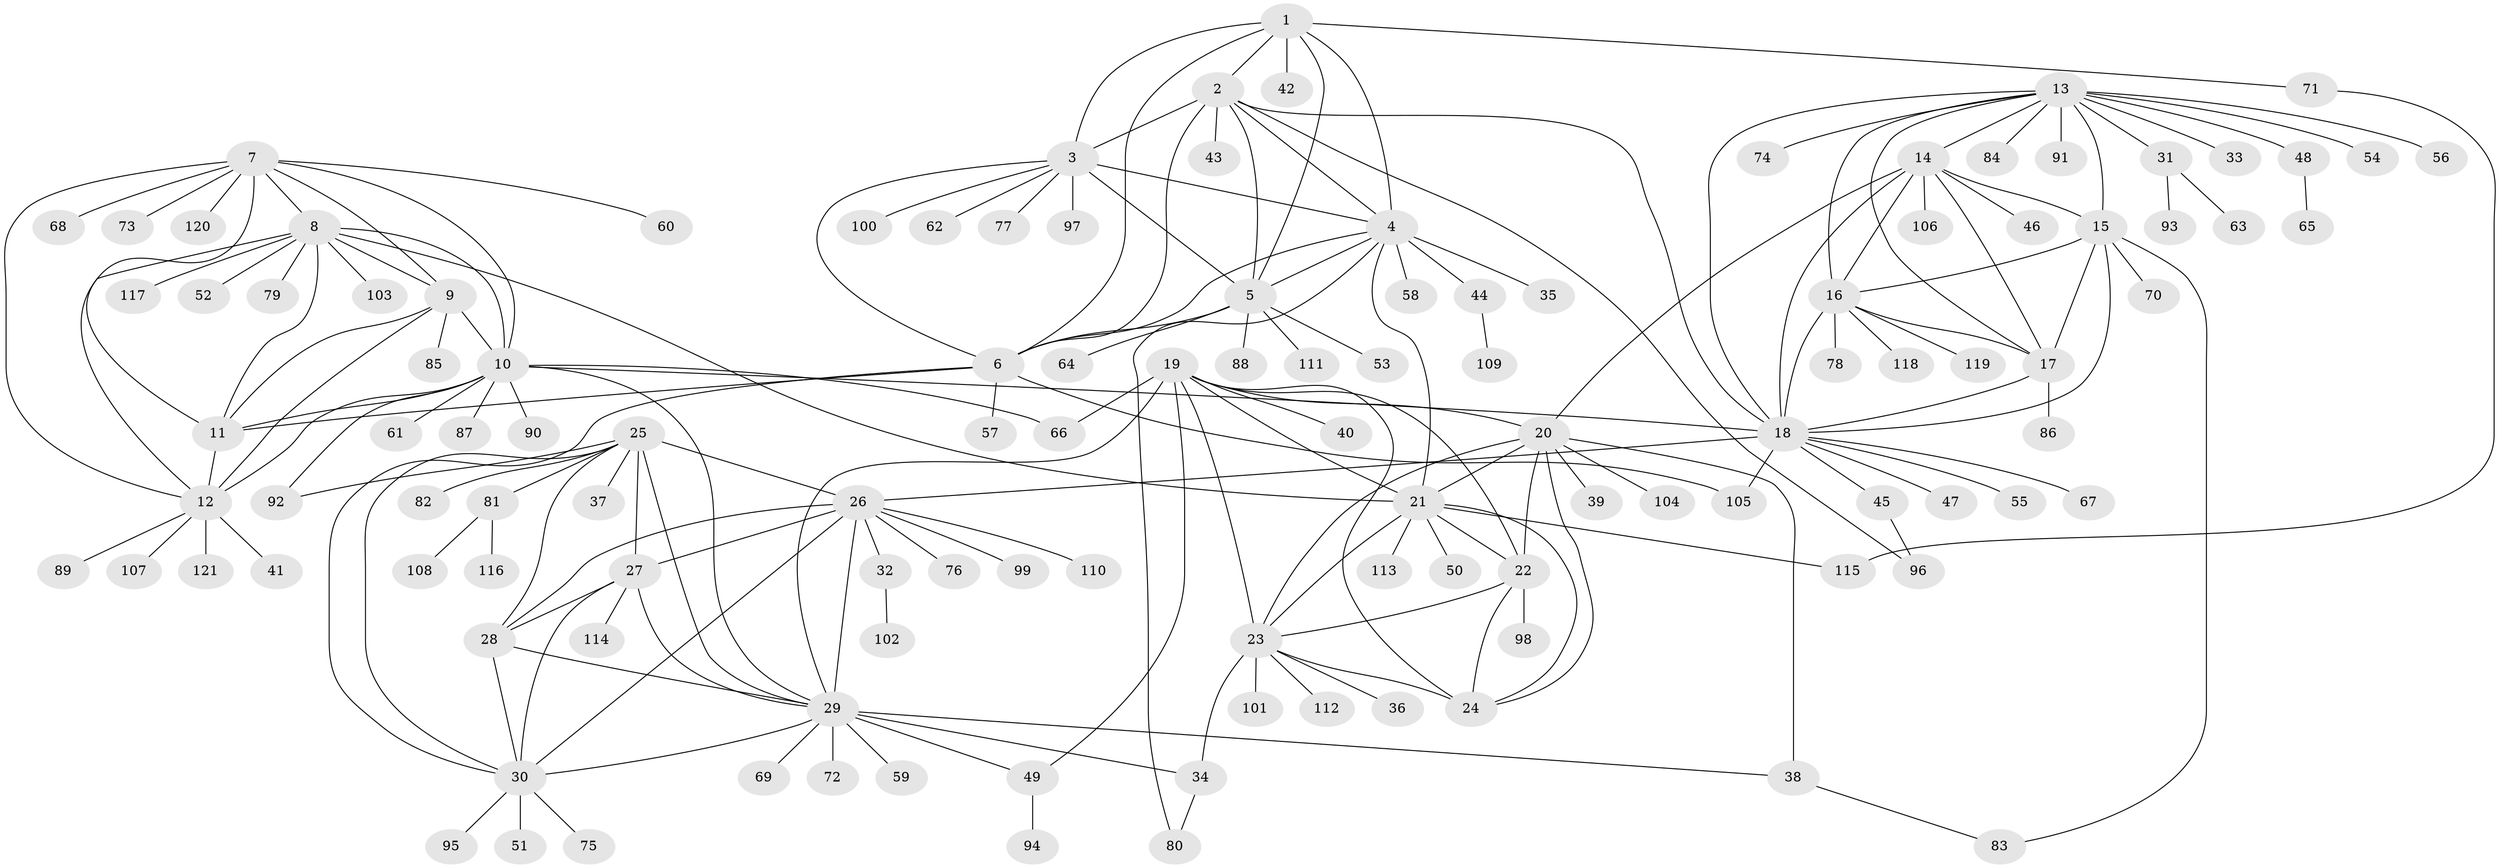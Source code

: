 // Generated by graph-tools (version 1.1) at 2025/55/03/09/25 04:55:55]
// undirected, 121 vertices, 186 edges
graph export_dot {
graph [start="1"]
  node [color=gray90,style=filled];
  1;
  2;
  3;
  4;
  5;
  6;
  7;
  8;
  9;
  10;
  11;
  12;
  13;
  14;
  15;
  16;
  17;
  18;
  19;
  20;
  21;
  22;
  23;
  24;
  25;
  26;
  27;
  28;
  29;
  30;
  31;
  32;
  33;
  34;
  35;
  36;
  37;
  38;
  39;
  40;
  41;
  42;
  43;
  44;
  45;
  46;
  47;
  48;
  49;
  50;
  51;
  52;
  53;
  54;
  55;
  56;
  57;
  58;
  59;
  60;
  61;
  62;
  63;
  64;
  65;
  66;
  67;
  68;
  69;
  70;
  71;
  72;
  73;
  74;
  75;
  76;
  77;
  78;
  79;
  80;
  81;
  82;
  83;
  84;
  85;
  86;
  87;
  88;
  89;
  90;
  91;
  92;
  93;
  94;
  95;
  96;
  97;
  98;
  99;
  100;
  101;
  102;
  103;
  104;
  105;
  106;
  107;
  108;
  109;
  110;
  111;
  112;
  113;
  114;
  115;
  116;
  117;
  118;
  119;
  120;
  121;
  1 -- 2;
  1 -- 3;
  1 -- 4;
  1 -- 5;
  1 -- 6;
  1 -- 42;
  1 -- 71;
  2 -- 3;
  2 -- 4;
  2 -- 5;
  2 -- 6;
  2 -- 18;
  2 -- 43;
  2 -- 96;
  3 -- 4;
  3 -- 5;
  3 -- 6;
  3 -- 62;
  3 -- 77;
  3 -- 97;
  3 -- 100;
  4 -- 5;
  4 -- 6;
  4 -- 21;
  4 -- 35;
  4 -- 44;
  4 -- 58;
  4 -- 80;
  5 -- 6;
  5 -- 53;
  5 -- 64;
  5 -- 88;
  5 -- 111;
  6 -- 11;
  6 -- 30;
  6 -- 57;
  6 -- 105;
  7 -- 8;
  7 -- 9;
  7 -- 10;
  7 -- 11;
  7 -- 12;
  7 -- 60;
  7 -- 68;
  7 -- 73;
  7 -- 120;
  8 -- 9;
  8 -- 10;
  8 -- 11;
  8 -- 12;
  8 -- 21;
  8 -- 52;
  8 -- 79;
  8 -- 103;
  8 -- 117;
  9 -- 10;
  9 -- 11;
  9 -- 12;
  9 -- 85;
  10 -- 11;
  10 -- 12;
  10 -- 18;
  10 -- 29;
  10 -- 61;
  10 -- 66;
  10 -- 87;
  10 -- 90;
  10 -- 92;
  11 -- 12;
  12 -- 41;
  12 -- 89;
  12 -- 107;
  12 -- 121;
  13 -- 14;
  13 -- 15;
  13 -- 16;
  13 -- 17;
  13 -- 18;
  13 -- 31;
  13 -- 33;
  13 -- 48;
  13 -- 54;
  13 -- 56;
  13 -- 74;
  13 -- 84;
  13 -- 91;
  14 -- 15;
  14 -- 16;
  14 -- 17;
  14 -- 18;
  14 -- 20;
  14 -- 46;
  14 -- 106;
  15 -- 16;
  15 -- 17;
  15 -- 18;
  15 -- 70;
  15 -- 83;
  16 -- 17;
  16 -- 18;
  16 -- 78;
  16 -- 118;
  16 -- 119;
  17 -- 18;
  17 -- 86;
  18 -- 26;
  18 -- 45;
  18 -- 47;
  18 -- 55;
  18 -- 67;
  18 -- 105;
  19 -- 20;
  19 -- 21;
  19 -- 22;
  19 -- 23;
  19 -- 24;
  19 -- 29;
  19 -- 40;
  19 -- 49;
  19 -- 66;
  20 -- 21;
  20 -- 22;
  20 -- 23;
  20 -- 24;
  20 -- 38;
  20 -- 39;
  20 -- 104;
  21 -- 22;
  21 -- 23;
  21 -- 24;
  21 -- 50;
  21 -- 113;
  21 -- 115;
  22 -- 23;
  22 -- 24;
  22 -- 98;
  23 -- 24;
  23 -- 34;
  23 -- 36;
  23 -- 101;
  23 -- 112;
  25 -- 26;
  25 -- 27;
  25 -- 28;
  25 -- 29;
  25 -- 30;
  25 -- 37;
  25 -- 81;
  25 -- 82;
  25 -- 92;
  26 -- 27;
  26 -- 28;
  26 -- 29;
  26 -- 30;
  26 -- 32;
  26 -- 76;
  26 -- 99;
  26 -- 110;
  27 -- 28;
  27 -- 29;
  27 -- 30;
  27 -- 114;
  28 -- 29;
  28 -- 30;
  29 -- 30;
  29 -- 34;
  29 -- 38;
  29 -- 49;
  29 -- 59;
  29 -- 69;
  29 -- 72;
  30 -- 51;
  30 -- 75;
  30 -- 95;
  31 -- 63;
  31 -- 93;
  32 -- 102;
  34 -- 80;
  38 -- 83;
  44 -- 109;
  45 -- 96;
  48 -- 65;
  49 -- 94;
  71 -- 115;
  81 -- 108;
  81 -- 116;
}
